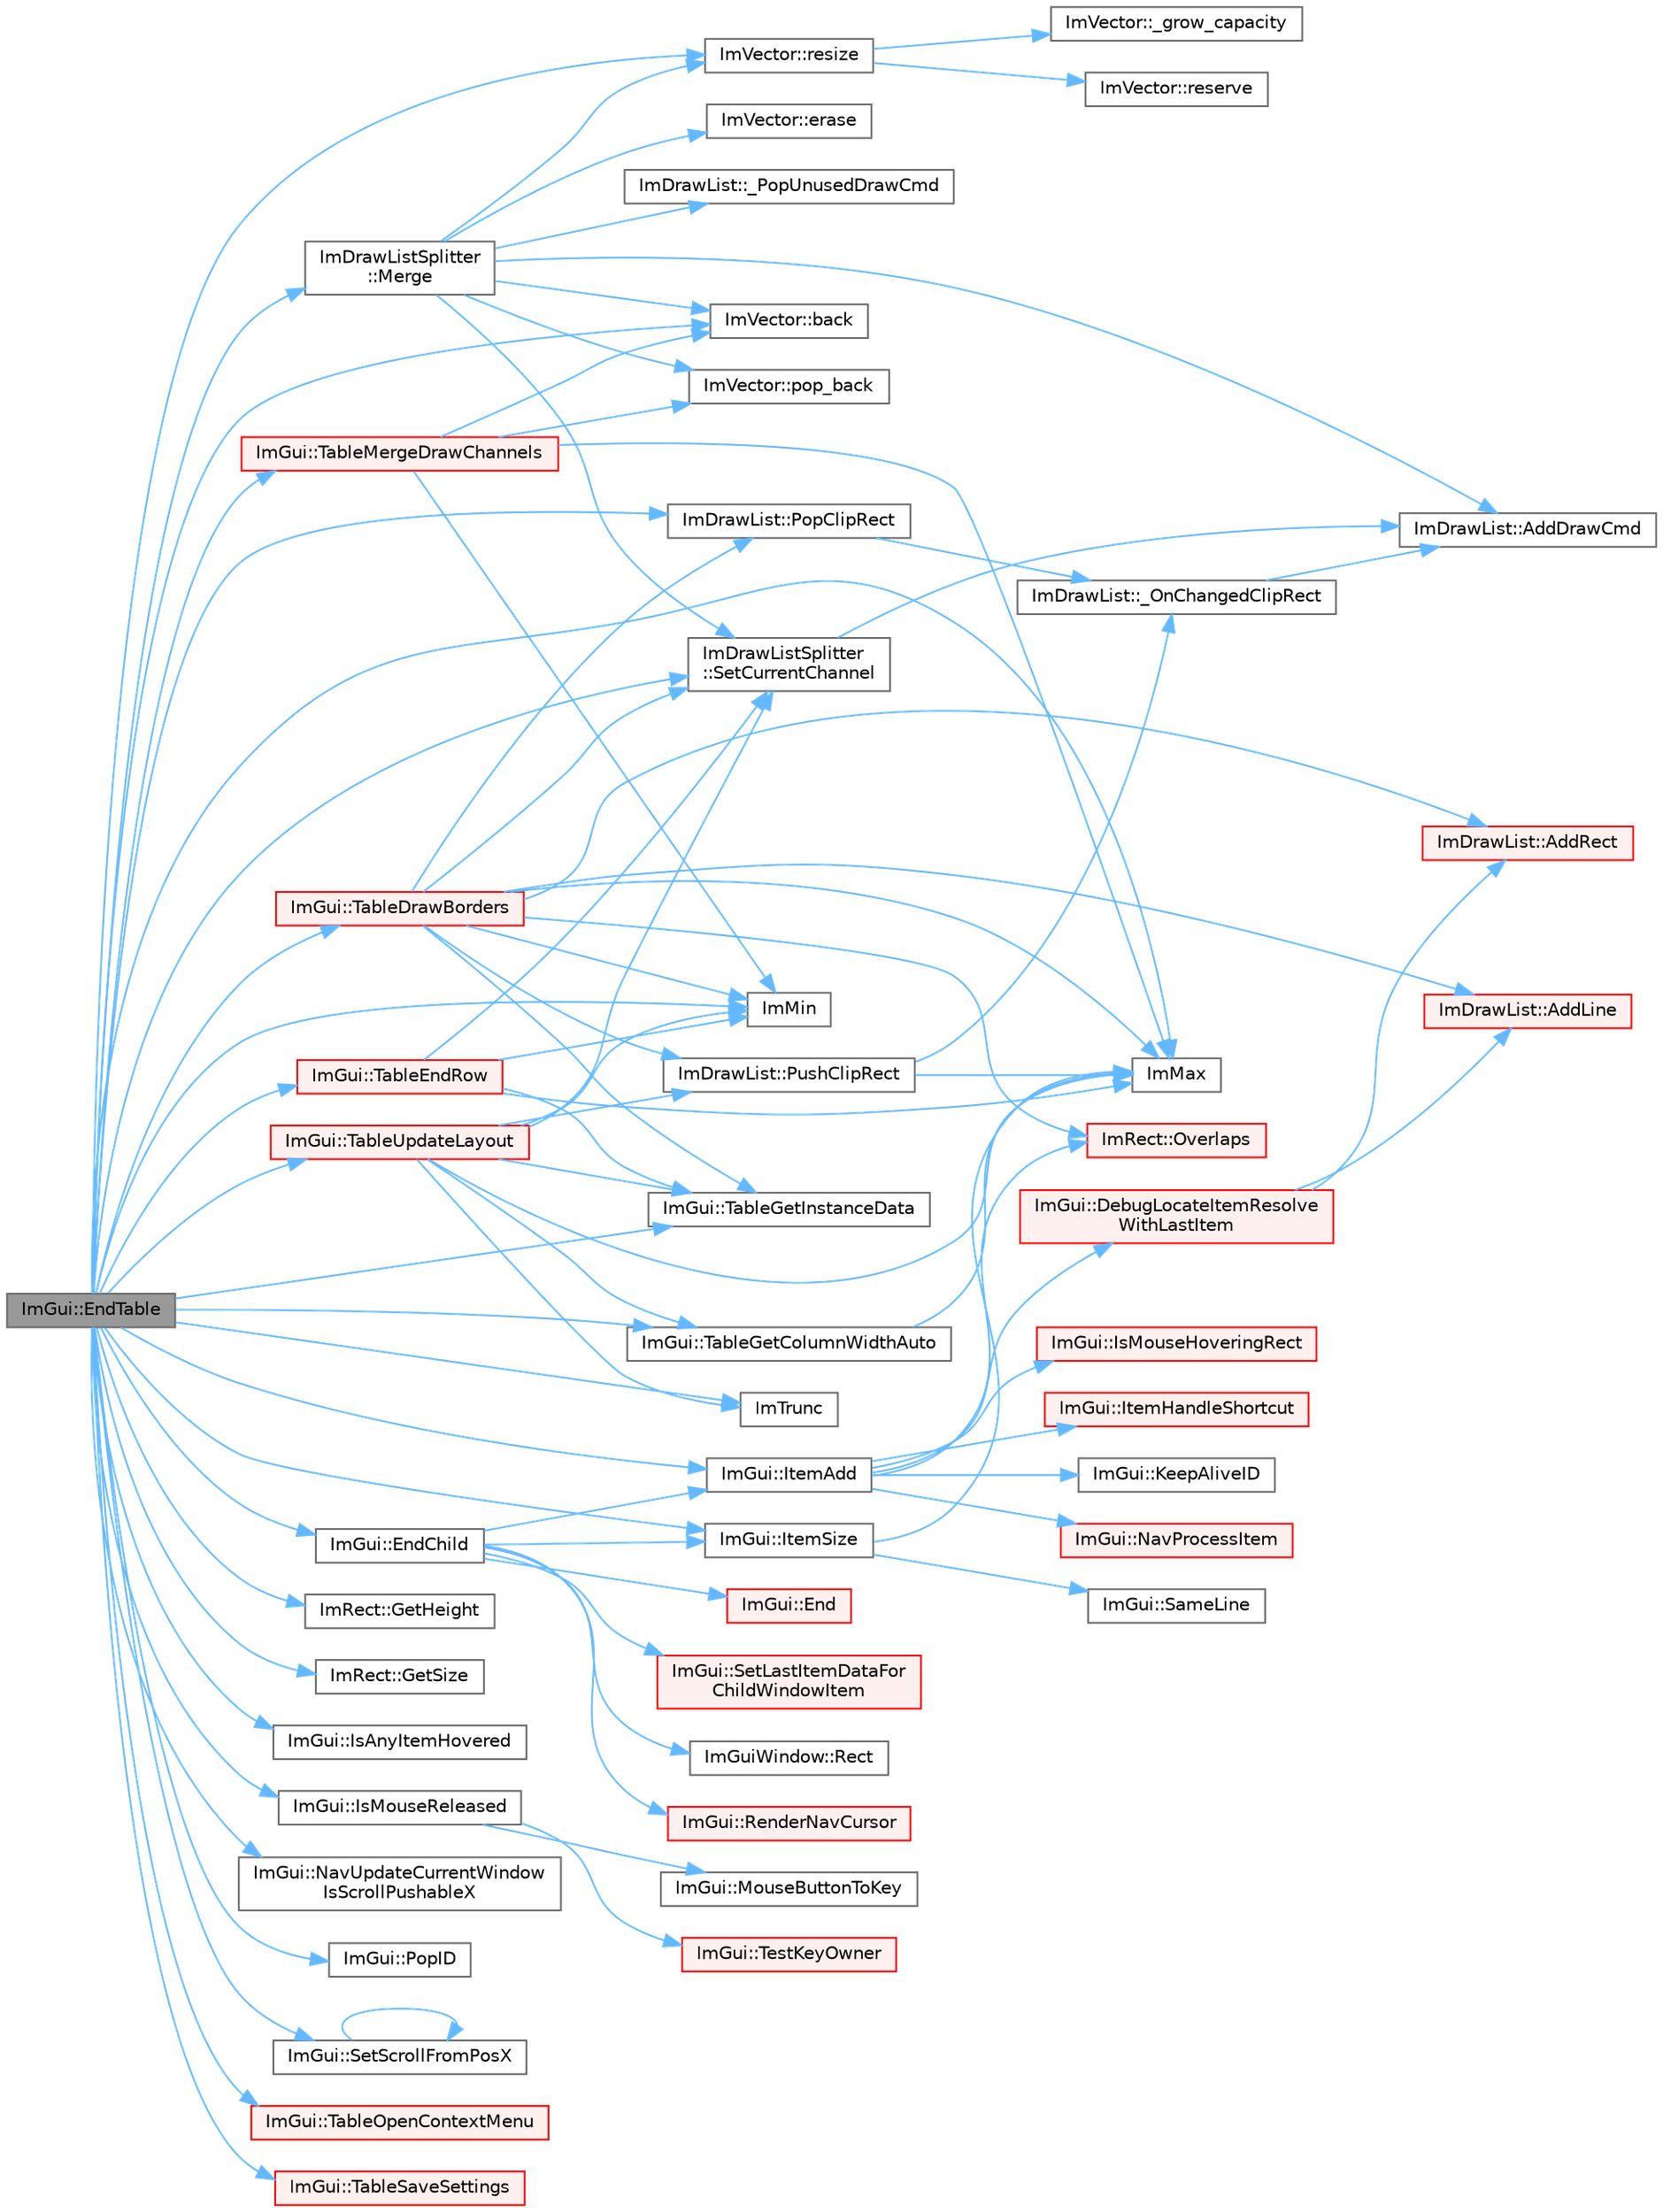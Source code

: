 digraph "ImGui::EndTable"
{
 // LATEX_PDF_SIZE
  bgcolor="transparent";
  edge [fontname=Helvetica,fontsize=10,labelfontname=Helvetica,labelfontsize=10];
  node [fontname=Helvetica,fontsize=10,shape=box,height=0.2,width=0.4];
  rankdir="LR";
  Node1 [id="Node000001",label="ImGui::EndTable",height=0.2,width=0.4,color="gray40", fillcolor="grey60", style="filled", fontcolor="black",tooltip=" "];
  Node1 -> Node2 [id="edge1_Node000001_Node000002",color="steelblue1",style="solid",tooltip=" "];
  Node2 [id="Node000002",label="ImVector::back",height=0.2,width=0.4,color="grey40", fillcolor="white", style="filled",URL="$struct_im_vector.html#a2d80e87e81b1b01143c8d8be93e6fde1",tooltip=" "];
  Node1 -> Node3 [id="edge2_Node000001_Node000003",color="steelblue1",style="solid",tooltip=" "];
  Node3 [id="Node000003",label="ImGui::EndChild",height=0.2,width=0.4,color="grey40", fillcolor="white", style="filled",URL="$namespace_im_gui.html#af8de559a88c1442d6df8c1b04c86e997",tooltip=" "];
  Node3 -> Node4 [id="edge3_Node000003_Node000004",color="steelblue1",style="solid",tooltip=" "];
  Node4 [id="Node000004",label="ImGui::End",height=0.2,width=0.4,color="red", fillcolor="#FFF0F0", style="filled",URL="$namespace_im_gui.html#a5479d93794a004c67ceb6d13f37c8254",tooltip=" "];
  Node3 -> Node36 [id="edge4_Node000003_Node000036",color="steelblue1",style="solid",tooltip=" "];
  Node36 [id="Node000036",label="ImGui::ItemAdd",height=0.2,width=0.4,color="grey40", fillcolor="white", style="filled",URL="$namespace_im_gui.html#a0c2ccafc8d403c02a6590ac21157b9ac",tooltip=" "];
  Node36 -> Node37 [id="edge5_Node000036_Node000037",color="steelblue1",style="solid",tooltip=" "];
  Node37 [id="Node000037",label="ImGui::DebugLocateItemResolve\lWithLastItem",height=0.2,width=0.4,color="red", fillcolor="#FFF0F0", style="filled",URL="$namespace_im_gui.html#ae8ab0d7dfc90af8e82db3ed9e7829219",tooltip=" "];
  Node37 -> Node38 [id="edge6_Node000037_Node000038",color="steelblue1",style="solid",tooltip=" "];
  Node38 [id="Node000038",label="ImDrawList::AddLine",height=0.2,width=0.4,color="red", fillcolor="#FFF0F0", style="filled",URL="$struct_im_draw_list.html#aa21e5a1c6e00239581f97d344fc0db61",tooltip=" "];
  Node37 -> Node44 [id="edge7_Node000037_Node000044",color="steelblue1",style="solid",tooltip=" "];
  Node44 [id="Node000044",label="ImDrawList::AddRect",height=0.2,width=0.4,color="red", fillcolor="#FFF0F0", style="filled",URL="$struct_im_draw_list.html#ad96f10a3e954fe0c5b7c96d4e205af7b",tooltip=" "];
  Node36 -> Node58 [id="edge8_Node000036_Node000058",color="steelblue1",style="solid",tooltip=" "];
  Node58 [id="Node000058",label="ImGui::IsMouseHoveringRect",height=0.2,width=0.4,color="red", fillcolor="#FFF0F0", style="filled",URL="$namespace_im_gui.html#ae0b8ea0e06c457316d6aed6c5b2a1c25",tooltip=" "];
  Node36 -> Node61 [id="edge9_Node000036_Node000061",color="steelblue1",style="solid",tooltip=" "];
  Node61 [id="Node000061",label="ImGui::ItemHandleShortcut",height=0.2,width=0.4,color="red", fillcolor="#FFF0F0", style="filled",URL="$namespace_im_gui.html#a338deb537666a886cf3ece08c07e9fa9",tooltip=" "];
  Node36 -> Node64 [id="edge10_Node000036_Node000064",color="steelblue1",style="solid",tooltip=" "];
  Node64 [id="Node000064",label="ImGui::KeepAliveID",height=0.2,width=0.4,color="grey40", fillcolor="white", style="filled",URL="$namespace_im_gui.html#a85a245c78a9f7c351636bdad6e60c488",tooltip=" "];
  Node36 -> Node65 [id="edge11_Node000036_Node000065",color="steelblue1",style="solid",tooltip=" "];
  Node65 [id="Node000065",label="ImGui::NavProcessItem",height=0.2,width=0.4,color="red", fillcolor="#FFF0F0", style="filled",URL="$namespace_im_gui.html#aa217c2f0448788f3c064bf828a8f9d8f",tooltip=" "];
  Node36 -> Node93 [id="edge12_Node000036_Node000093",color="steelblue1",style="solid",tooltip=" "];
  Node93 [id="Node000093",label="ImRect::Overlaps",height=0.2,width=0.4,color="red", fillcolor="#FFF0F0", style="filled",URL="$struct_im_rect.html#a0af3bade3781e5e7c6afdf71ccfb0d43",tooltip=" "];
  Node3 -> Node112 [id="edge13_Node000003_Node000112",color="steelblue1",style="solid",tooltip=" "];
  Node112 [id="Node000112",label="ImGui::ItemSize",height=0.2,width=0.4,color="grey40", fillcolor="white", style="filled",URL="$namespace_im_gui.html#a4b5818a652d943ea54e0cec9fb3943d7",tooltip=" "];
  Node112 -> Node20 [id="edge14_Node000112_Node000020",color="steelblue1",style="solid",tooltip=" "];
  Node20 [id="Node000020",label="ImMax",height=0.2,width=0.4,color="grey40", fillcolor="white", style="filled",URL="$imgui__internal_8h.html#a7667efd95147d0422f140917c71a9226",tooltip=" "];
  Node112 -> Node113 [id="edge15_Node000112_Node000113",color="steelblue1",style="solid",tooltip=" "];
  Node113 [id="Node000113",label="ImGui::SameLine",height=0.2,width=0.4,color="grey40", fillcolor="white", style="filled",URL="$namespace_im_gui.html#addd433eb3aae59119e341e80db474f66",tooltip=" "];
  Node3 -> Node263 [id="edge16_Node000003_Node000263",color="steelblue1",style="solid",tooltip=" "];
  Node263 [id="Node000263",label="ImGuiWindow::Rect",height=0.2,width=0.4,color="grey40", fillcolor="white", style="filled",URL="$struct_im_gui_window.html#a147da28bf5d167cbe0a363c4a578dea1",tooltip=" "];
  Node3 -> Node194 [id="edge17_Node000003_Node000194",color="steelblue1",style="solid",tooltip=" "];
  Node194 [id="Node000194",label="ImGui::RenderNavCursor",height=0.2,width=0.4,color="red", fillcolor="#FFF0F0", style="filled",URL="$namespace_im_gui.html#a2722dcfe26c7f6e8cd522102ef5b7df2",tooltip=" "];
  Node3 -> Node465 [id="edge18_Node000003_Node000465",color="steelblue1",style="solid",tooltip=" "];
  Node465 [id="Node000465",label="ImGui::SetLastItemDataFor\lChildWindowItem",height=0.2,width=0.4,color="red", fillcolor="#FFF0F0", style="filled",URL="$namespace_im_gui.html#a7985325468909a376a84128c5f968372",tooltip=" "];
  Node1 -> Node173 [id="edge19_Node000001_Node000173",color="steelblue1",style="solid",tooltip=" "];
  Node173 [id="Node000173",label="ImRect::GetHeight",height=0.2,width=0.4,color="grey40", fillcolor="white", style="filled",URL="$struct_im_rect.html#a748d8ae9cb26508951ec6e2f2df0625b",tooltip=" "];
  Node1 -> Node111 [id="edge20_Node000001_Node000111",color="steelblue1",style="solid",tooltip=" "];
  Node111 [id="Node000111",label="ImRect::GetSize",height=0.2,width=0.4,color="grey40", fillcolor="white", style="filled",URL="$struct_im_rect.html#ae459d9c50003058cfb34519a571aaf33",tooltip=" "];
  Node1 -> Node20 [id="edge21_Node000001_Node000020",color="steelblue1",style="solid",tooltip=" "];
  Node1 -> Node21 [id="edge22_Node000001_Node000021",color="steelblue1",style="solid",tooltip=" "];
  Node21 [id="Node000021",label="ImMin",height=0.2,width=0.4,color="grey40", fillcolor="white", style="filled",URL="$imgui__internal_8h.html#a7f9d7828066a9d61b5630adcdf4655d3",tooltip=" "];
  Node1 -> Node22 [id="edge23_Node000001_Node000022",color="steelblue1",style="solid",tooltip=" "];
  Node22 [id="Node000022",label="ImTrunc",height=0.2,width=0.4,color="grey40", fillcolor="white", style="filled",URL="$imgui__internal_8h.html#a34870cae27ccd450c17ec3d3910b2da4",tooltip=" "];
  Node1 -> Node466 [id="edge24_Node000001_Node000466",color="steelblue1",style="solid",tooltip=" "];
  Node466 [id="Node000466",label="ImGui::IsAnyItemHovered",height=0.2,width=0.4,color="grey40", fillcolor="white", style="filled",URL="$namespace_im_gui.html#a0512146617bb55e24ebcfbe3ce6553d5",tooltip=" "];
  Node1 -> Node154 [id="edge25_Node000001_Node000154",color="steelblue1",style="solid",tooltip=" "];
  Node154 [id="Node000154",label="ImGui::IsMouseReleased",height=0.2,width=0.4,color="grey40", fillcolor="white", style="filled",URL="$namespace_im_gui.html#ae53a0c1818d2804e3b1331f0c1777434",tooltip=" "];
  Node154 -> Node155 [id="edge26_Node000154_Node000155",color="steelblue1",style="solid",tooltip=" "];
  Node155 [id="Node000155",label="ImGui::MouseButtonToKey",height=0.2,width=0.4,color="grey40", fillcolor="white", style="filled",URL="$namespace_im_gui.html#a25689086f813c9714c4bbd4e3d5e669c",tooltip=" "];
  Node154 -> Node156 [id="edge27_Node000154_Node000156",color="steelblue1",style="solid",tooltip=" "];
  Node156 [id="Node000156",label="ImGui::TestKeyOwner",height=0.2,width=0.4,color="red", fillcolor="#FFF0F0", style="filled",URL="$namespace_im_gui.html#ad12c5be2f1c691e4e6656524248824fb",tooltip=" "];
  Node1 -> Node36 [id="edge28_Node000001_Node000036",color="steelblue1",style="solid",tooltip=" "];
  Node1 -> Node112 [id="edge29_Node000001_Node000112",color="steelblue1",style="solid",tooltip=" "];
  Node1 -> Node94 [id="edge30_Node000001_Node000094",color="steelblue1",style="solid",tooltip=" "];
  Node94 [id="Node000094",label="ImDrawListSplitter\l::Merge",height=0.2,width=0.4,color="grey40", fillcolor="white", style="filled",URL="$struct_im_draw_list_splitter.html#af3fc4bad2abca9e481d476d1877ba5be",tooltip=" "];
  Node94 -> Node95 [id="edge31_Node000094_Node000095",color="steelblue1",style="solid",tooltip=" "];
  Node95 [id="Node000095",label="ImDrawList::_PopUnusedDrawCmd",height=0.2,width=0.4,color="grey40", fillcolor="white", style="filled",URL="$struct_im_draw_list.html#a2cb0295fcd3062bfedbebbad55865455",tooltip=" "];
  Node94 -> Node32 [id="edge32_Node000094_Node000032",color="steelblue1",style="solid",tooltip=" "];
  Node32 [id="Node000032",label="ImDrawList::AddDrawCmd",height=0.2,width=0.4,color="grey40", fillcolor="white", style="filled",URL="$struct_im_draw_list.html#a846714bb0321c6f1f908767abc8559e6",tooltip=" "];
  Node94 -> Node2 [id="edge33_Node000094_Node000002",color="steelblue1",style="solid",tooltip=" "];
  Node94 -> Node96 [id="edge34_Node000094_Node000096",color="steelblue1",style="solid",tooltip=" "];
  Node96 [id="Node000096",label="ImVector::erase",height=0.2,width=0.4,color="grey40", fillcolor="white", style="filled",URL="$struct_im_vector.html#a2f88ac70791f2da6d4168d7b29f38f1e",tooltip=" "];
  Node94 -> Node97 [id="edge35_Node000094_Node000097",color="steelblue1",style="solid",tooltip=" "];
  Node97 [id="Node000097",label="ImVector::pop_back",height=0.2,width=0.4,color="grey40", fillcolor="white", style="filled",URL="$struct_im_vector.html#a3db7ce62d3c429effdb893fbf7148c1c",tooltip=" "];
  Node94 -> Node30 [id="edge36_Node000094_Node000030",color="steelblue1",style="solid",tooltip=" "];
  Node30 [id="Node000030",label="ImVector::resize",height=0.2,width=0.4,color="grey40", fillcolor="white", style="filled",URL="$struct_im_vector.html#ac371dd62e56ae486b1a5038cf07eee56",tooltip=" "];
  Node30 -> Node24 [id="edge37_Node000030_Node000024",color="steelblue1",style="solid",tooltip=" "];
  Node24 [id="Node000024",label="ImVector::_grow_capacity",height=0.2,width=0.4,color="grey40", fillcolor="white", style="filled",URL="$struct_im_vector.html#a3a097635d464b1b70dc7d59996a88b28",tooltip=" "];
  Node30 -> Node25 [id="edge38_Node000030_Node000025",color="steelblue1",style="solid",tooltip=" "];
  Node25 [id="Node000025",label="ImVector::reserve",height=0.2,width=0.4,color="grey40", fillcolor="white", style="filled",URL="$struct_im_vector.html#a0f14f5736c3372157856eebb67123b75",tooltip=" "];
  Node94 -> Node31 [id="edge39_Node000094_Node000031",color="steelblue1",style="solid",tooltip=" "];
  Node31 [id="Node000031",label="ImDrawListSplitter\l::SetCurrentChannel",height=0.2,width=0.4,color="grey40", fillcolor="white", style="filled",URL="$struct_im_draw_list_splitter.html#ad3797b0755caa07f3d69a9e3566eb0e5",tooltip=" "];
  Node31 -> Node32 [id="edge40_Node000031_Node000032",color="steelblue1",style="solid",tooltip=" "];
  Node1 -> Node98 [id="edge41_Node000001_Node000098",color="steelblue1",style="solid",tooltip=" "];
  Node98 [id="Node000098",label="ImGui::NavUpdateCurrentWindow\lIsScrollPushableX",height=0.2,width=0.4,color="grey40", fillcolor="white", style="filled",URL="$namespace_im_gui.html#a5c0c081852a520c006a0b084d0e8b0cb",tooltip=" "];
  Node1 -> Node262 [id="edge42_Node000001_Node000262",color="steelblue1",style="solid",tooltip=" "];
  Node262 [id="Node000262",label="ImDrawList::PopClipRect",height=0.2,width=0.4,color="grey40", fillcolor="white", style="filled",URL="$struct_im_draw_list.html#a44f40c59ca755f559020f5a7fa81103a",tooltip=" "];
  Node262 -> Node55 [id="edge43_Node000262_Node000055",color="steelblue1",style="solid",tooltip=" "];
  Node55 [id="Node000055",label="ImDrawList::_OnChangedClipRect",height=0.2,width=0.4,color="grey40", fillcolor="white", style="filled",URL="$struct_im_draw_list.html#a8e51ddbe1f9732bc271ce807bec23f54",tooltip=" "];
  Node55 -> Node32 [id="edge44_Node000055_Node000032",color="steelblue1",style="solid",tooltip=" "];
  Node1 -> Node18 [id="edge45_Node000001_Node000018",color="steelblue1",style="solid",tooltip=" "];
  Node18 [id="Node000018",label="ImGui::PopID",height=0.2,width=0.4,color="grey40", fillcolor="white", style="filled",URL="$namespace_im_gui.html#aba0b2d8f890a5d435ae43d0c4a2d4dd1",tooltip=" "];
  Node1 -> Node30 [id="edge46_Node000001_Node000030",color="steelblue1",style="solid",tooltip=" "];
  Node1 -> Node31 [id="edge47_Node000001_Node000031",color="steelblue1",style="solid",tooltip=" "];
  Node1 -> Node467 [id="edge48_Node000001_Node000467",color="steelblue1",style="solid",tooltip=" "];
  Node467 [id="Node000467",label="ImGui::SetScrollFromPosX",height=0.2,width=0.4,color="grey40", fillcolor="white", style="filled",URL="$namespace_im_gui.html#ad244660a2f3f2999f645feb9fbdfe0ec",tooltip=" "];
  Node467 -> Node467 [id="edge49_Node000467_Node000467",color="steelblue1",style="solid",tooltip=" "];
  Node1 -> Node468 [id="edge50_Node000001_Node000468",color="steelblue1",style="solid",tooltip=" "];
  Node468 [id="Node000468",label="ImGui::TableDrawBorders",height=0.2,width=0.4,color="red", fillcolor="#FFF0F0", style="filled",URL="$namespace_im_gui.html#a506d5b52f032c72503c4e87535a3d04d",tooltip=" "];
  Node468 -> Node38 [id="edge51_Node000468_Node000038",color="steelblue1",style="solid",tooltip=" "];
  Node468 -> Node44 [id="edge52_Node000468_Node000044",color="steelblue1",style="solid",tooltip=" "];
  Node468 -> Node20 [id="edge53_Node000468_Node000020",color="steelblue1",style="solid",tooltip=" "];
  Node468 -> Node21 [id="edge54_Node000468_Node000021",color="steelblue1",style="solid",tooltip=" "];
  Node468 -> Node93 [id="edge55_Node000468_Node000093",color="steelblue1",style="solid",tooltip=" "];
  Node468 -> Node262 [id="edge56_Node000468_Node000262",color="steelblue1",style="solid",tooltip=" "];
  Node468 -> Node54 [id="edge57_Node000468_Node000054",color="steelblue1",style="solid",tooltip=" "];
  Node54 [id="Node000054",label="ImDrawList::PushClipRect",height=0.2,width=0.4,color="grey40", fillcolor="white", style="filled",URL="$struct_im_draw_list.html#a608a9d9a83715ba87dced8321ed64329",tooltip=" "];
  Node54 -> Node55 [id="edge58_Node000054_Node000055",color="steelblue1",style="solid",tooltip=" "];
  Node54 -> Node20 [id="edge59_Node000054_Node000020",color="steelblue1",style="solid",tooltip=" "];
  Node468 -> Node31 [id="edge60_Node000468_Node000031",color="steelblue1",style="solid",tooltip=" "];
  Node468 -> Node470 [id="edge61_Node000468_Node000470",color="steelblue1",style="solid",tooltip=" "];
  Node470 [id="Node000470",label="ImGui::TableGetInstanceData",height=0.2,width=0.4,color="grey40", fillcolor="white", style="filled",URL="$namespace_im_gui.html#aaf5b122b1f088db308b44508c240b05f",tooltip=" "];
  Node1 -> Node471 [id="edge62_Node000001_Node000471",color="steelblue1",style="solid",tooltip=" "];
  Node471 [id="Node000471",label="ImGui::TableEndRow",height=0.2,width=0.4,color="red", fillcolor="#FFF0F0", style="filled",URL="$namespace_im_gui.html#a6bc4ce6f7ff9f8268473f5e538a1181f",tooltip=" "];
  Node471 -> Node20 [id="edge63_Node000471_Node000020",color="steelblue1",style="solid",tooltip=" "];
  Node471 -> Node21 [id="edge64_Node000471_Node000021",color="steelblue1",style="solid",tooltip=" "];
  Node471 -> Node31 [id="edge65_Node000471_Node000031",color="steelblue1",style="solid",tooltip=" "];
  Node471 -> Node470 [id="edge66_Node000471_Node000470",color="steelblue1",style="solid",tooltip=" "];
  Node1 -> Node474 [id="edge67_Node000001_Node000474",color="steelblue1",style="solid",tooltip=" "];
  Node474 [id="Node000474",label="ImGui::TableGetColumnWidthAuto",height=0.2,width=0.4,color="grey40", fillcolor="white", style="filled",URL="$namespace_im_gui.html#adb37a5d79b71507de590924cd53e1e62",tooltip=" "];
  Node474 -> Node20 [id="edge68_Node000474_Node000020",color="steelblue1",style="solid",tooltip=" "];
  Node1 -> Node470 [id="edge69_Node000001_Node000470",color="steelblue1",style="solid",tooltip=" "];
  Node1 -> Node475 [id="edge70_Node000001_Node000475",color="steelblue1",style="solid",tooltip=" "];
  Node475 [id="Node000475",label="ImGui::TableMergeDrawChannels",height=0.2,width=0.4,color="red", fillcolor="#FFF0F0", style="filled",URL="$namespace_im_gui.html#a0bf2259f81cd376b6790fe13dea70a22",tooltip=" "];
  Node475 -> Node2 [id="edge71_Node000475_Node000002",color="steelblue1",style="solid",tooltip=" "];
  Node475 -> Node20 [id="edge72_Node000475_Node000020",color="steelblue1",style="solid",tooltip=" "];
  Node475 -> Node21 [id="edge73_Node000475_Node000021",color="steelblue1",style="solid",tooltip=" "];
  Node475 -> Node97 [id="edge74_Node000475_Node000097",color="steelblue1",style="solid",tooltip=" "];
  Node1 -> Node480 [id="edge75_Node000001_Node000480",color="steelblue1",style="solid",tooltip=" "];
  Node480 [id="Node000480",label="ImGui::TableOpenContextMenu",height=0.2,width=0.4,color="red", fillcolor="#FFF0F0", style="filled",URL="$namespace_im_gui.html#afa05e82c8b5239452806770e5f9efd70",tooltip=" "];
  Node1 -> Node481 [id="edge76_Node000001_Node000481",color="steelblue1",style="solid",tooltip=" "];
  Node481 [id="Node000481",label="ImGui::TableSaveSettings",height=0.2,width=0.4,color="red", fillcolor="#FFF0F0", style="filled",URL="$namespace_im_gui.html#aadf0917c8bc98aaab0bf3c7667b19afe",tooltip=" "];
  Node1 -> Node487 [id="edge77_Node000001_Node000487",color="steelblue1",style="solid",tooltip=" "];
  Node487 [id="Node000487",label="ImGui::TableUpdateLayout",height=0.2,width=0.4,color="red", fillcolor="#FFF0F0", style="filled",URL="$namespace_im_gui.html#a890d76a0ec9efc98765c226884e3e32a",tooltip=" "];
  Node487 -> Node20 [id="edge78_Node000487_Node000020",color="steelblue1",style="solid",tooltip=" "];
  Node487 -> Node21 [id="edge79_Node000487_Node000021",color="steelblue1",style="solid",tooltip=" "];
  Node487 -> Node22 [id="edge80_Node000487_Node000022",color="steelblue1",style="solid",tooltip=" "];
  Node487 -> Node54 [id="edge81_Node000487_Node000054",color="steelblue1",style="solid",tooltip=" "];
  Node487 -> Node31 [id="edge82_Node000487_Node000031",color="steelblue1",style="solid",tooltip=" "];
  Node487 -> Node474 [id="edge83_Node000487_Node000474",color="steelblue1",style="solid",tooltip=" "];
  Node487 -> Node470 [id="edge84_Node000487_Node000470",color="steelblue1",style="solid",tooltip=" "];
}
